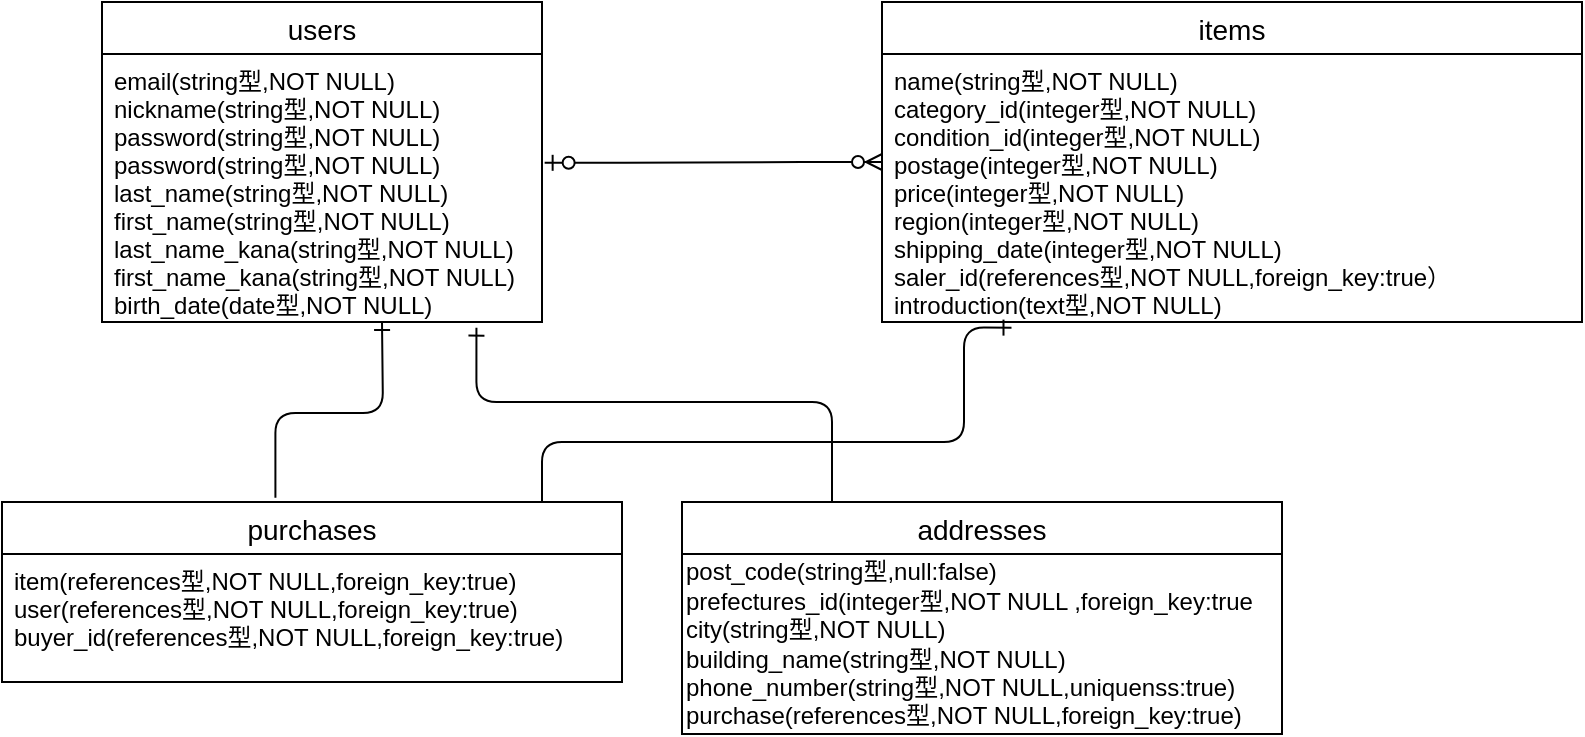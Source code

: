 <mxfile version="13.6.5">
    <diagram id="GlexI55jghvHA5_PmCD-" name="ページ1">
        <mxGraphModel dx="422" dy="526" grid="1" gridSize="10" guides="1" tooltips="1" connect="1" arrows="1" fold="1" page="1" pageScale="1" pageWidth="827" pageHeight="1169" math="0" shadow="0">
            <root>
                <mxCell id="0"/>
                <mxCell id="1" parent="0"/>
                <mxCell id="24" value="items" style="swimlane;fontStyle=0;childLayout=stackLayout;horizontal=1;startSize=26;horizontalStack=0;resizeParent=1;resizeParentMax=0;resizeLast=0;collapsible=1;marginBottom=0;align=center;fontSize=14;" parent="1" vertex="1">
                    <mxGeometry x="500" y="470" width="350" height="160" as="geometry"/>
                </mxCell>
                <mxCell id="25" value="name(string型,NOT NULL)&#10;category_id(integer型,NOT NULL)&#10;condition_id(integer型,NOT NULL)&#10;postage(integer型,NOT NULL)&#10;price(integer型,NOT NULL)&#10;region(integer型,NOT NULL)&#10;shipping_date(integer型,NOT NULL)&#10;saler_id(references型,NOT NULL,foreign_key:true）&#10;introduction(text型,NOT NULL)" style="text;strokeColor=none;fillColor=none;spacingLeft=4;spacingRight=4;overflow=hidden;rotatable=0;points=[[0,0.5],[1,0.5]];portConstraint=eastwest;fontSize=12;" parent="24" vertex="1">
                    <mxGeometry y="26" width="350" height="134" as="geometry"/>
                </mxCell>
                <mxCell id="19" value="users" style="swimlane;fontStyle=0;childLayout=stackLayout;horizontal=1;startSize=26;horizontalStack=0;resizeParent=1;resizeParentMax=0;resizeLast=0;collapsible=1;marginBottom=0;align=center;fontSize=14;" parent="1" vertex="1">
                    <mxGeometry x="110" y="470" width="220" height="160" as="geometry"/>
                </mxCell>
                <mxCell id="21" value="email(string型,NOT NULL)&#10;nickname(string型,NOT NULL)&#10;password(string型,NOT NULL)&#10;password(string型,NOT NULL)&#10;last_name(string型,NOT NULL)&#10;first_name(string型,NOT NULL)&#10;last_name_kana(string型,NOT NULL)&#10;first_name_kana(string型,NOT NULL)&#10;birth_date(date型,NOT NULL)&#10;" style="text;strokeColor=none;fillColor=none;spacingLeft=4;spacingRight=4;overflow=hidden;rotatable=0;points=[[0,0.5],[1,0.5]];portConstraint=eastwest;fontSize=12;" parent="19" vertex="1">
                    <mxGeometry y="26" width="220" height="134" as="geometry"/>
                </mxCell>
                <mxCell id="31" value="" style="edgeStyle=entityRelationEdgeStyle;fontSize=12;html=1;endArrow=ERzeroToMany;startArrow=ERzeroToOne;exitX=1.006;exitY=0.406;exitDx=0;exitDy=0;exitPerimeter=0;" parent="1" source="21" edge="1">
                    <mxGeometry width="100" height="100" relative="1" as="geometry">
                        <mxPoint x="400" y="650" as="sourcePoint"/>
                        <mxPoint x="500" y="550" as="targetPoint"/>
                    </mxGeometry>
                </mxCell>
                <mxCell id="36" value="addresses" style="swimlane;fontStyle=0;childLayout=stackLayout;horizontal=1;startSize=26;horizontalStack=0;resizeParent=1;resizeParentMax=0;resizeLast=0;collapsible=1;marginBottom=0;align=center;fontSize=14;" parent="1" vertex="1">
                    <mxGeometry x="400" y="720" width="300" height="116" as="geometry"/>
                </mxCell>
                <mxCell id="41" value="&lt;div&gt;&lt;span&gt;post_code(string型,null:false)&lt;/span&gt;&lt;/div&gt;&lt;div&gt;&lt;span&gt;prefectures_id(integer型,NOT NULL ,foreign_key:true&lt;/span&gt;&lt;/div&gt;&lt;div&gt;&lt;span&gt;city(string型,NOT NULL)&lt;/span&gt;&lt;/div&gt;&lt;div&gt;&lt;span&gt;building_name(string型,NOT NULL)&lt;/span&gt;&lt;/div&gt;&lt;div&gt;&lt;span&gt;phone_number(string型,NOT NULL,uniquenss:true)&lt;/span&gt;&lt;/div&gt;&lt;div&gt;&lt;span&gt;purchase(references型,NOT NULL,foreign_key:true)&lt;/span&gt;&lt;/div&gt;" style="text;html=1;align=left;verticalAlign=middle;resizable=0;points=[];autosize=1;" parent="36" vertex="1">
                    <mxGeometry y="26" width="300" height="90" as="geometry"/>
                </mxCell>
                <mxCell id="44" value="" style="edgeStyle=orthogonalEdgeStyle;fontSize=12;html=1;endArrow=ERone;endFill=1;exitX=0.441;exitY=-0.023;exitDx=0;exitDy=0;exitPerimeter=0;" parent="1" source="32" edge="1">
                    <mxGeometry width="100" height="100" relative="1" as="geometry">
                        <mxPoint x="150" y="690" as="sourcePoint"/>
                        <mxPoint x="250" y="630" as="targetPoint"/>
                    </mxGeometry>
                </mxCell>
                <mxCell id="45" value="" style="fontSize=12;html=1;endArrow=ERone;endFill=1;entryX=0.851;entryY=1.021;entryDx=0;entryDy=0;entryPerimeter=0;edgeStyle=orthogonalEdgeStyle;exitX=0.25;exitY=0;exitDx=0;exitDy=0;" parent="1" source="36" target="21" edge="1">
                    <mxGeometry width="100" height="100" relative="1" as="geometry">
                        <mxPoint x="420" y="690" as="sourcePoint"/>
                        <mxPoint x="340" y="650" as="targetPoint"/>
                        <Array as="points">
                            <mxPoint x="475" y="670"/>
                            <mxPoint x="297" y="670"/>
                        </Array>
                    </mxGeometry>
                </mxCell>
                <mxCell id="47" value="" style="edgeStyle=orthogonalEdgeStyle;fontSize=12;html=1;endArrow=ERone;endFill=1;entryX=0.185;entryY=1.021;entryDx=0;entryDy=0;entryPerimeter=0;" parent="1" target="25" edge="1">
                    <mxGeometry width="100" height="100" relative="1" as="geometry">
                        <mxPoint x="330" y="720" as="sourcePoint"/>
                        <mxPoint x="540" y="640" as="targetPoint"/>
                        <Array as="points">
                            <mxPoint x="330" y="690"/>
                            <mxPoint x="541" y="690"/>
                        </Array>
                    </mxGeometry>
                </mxCell>
                <mxCell id="32" value="purchases" style="swimlane;fontStyle=0;childLayout=stackLayout;horizontal=1;startSize=26;horizontalStack=0;resizeParent=1;resizeParentMax=0;resizeLast=0;collapsible=1;marginBottom=0;align=center;fontSize=14;" parent="1" vertex="1">
                    <mxGeometry x="60" y="720" width="310" height="90" as="geometry"/>
                </mxCell>
                <mxCell id="33" value="item(references型,NOT NULL,foreign_key:true)&#10;user(references型,NOT NULL,foreign_key:true)&#10;buyer_id(references型,NOT NULL,foreign_key:true)" style="text;strokeColor=none;fillColor=none;spacingLeft=4;spacingRight=4;overflow=hidden;rotatable=0;points=[[0,0.5],[1,0.5]];portConstraint=eastwest;fontSize=12;" parent="32" vertex="1">
                    <mxGeometry y="26" width="310" height="64" as="geometry"/>
                </mxCell>
            </root>
        </mxGraphModel>
    </diagram>
</mxfile>